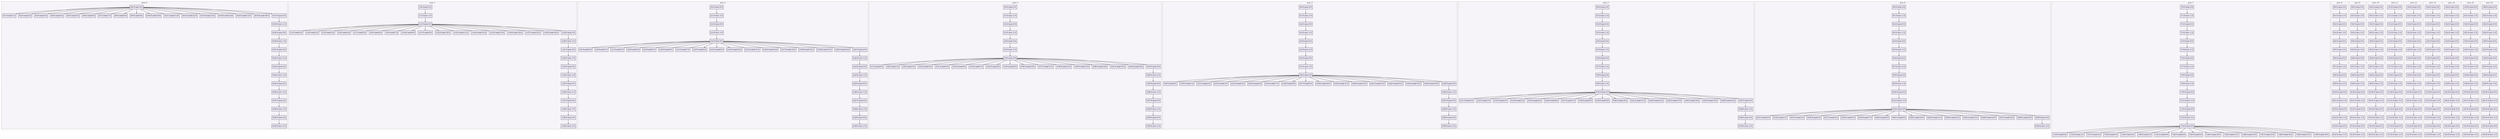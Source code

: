 digraph{node[shape=record style=filled colorscheme=purd9 fillcolor=2];subgraph cluster0{style=dashed;colorscheme=purd9;bgcolor=1;edge[arrowhead=empty];label=proc_0;0[label="0:0 0 misc 0 0"];1[label="0:1 0 send 1 0"];2[label="0:2 0 send 2 0"];3[label="0:3 0 send 3 0"];4[label="0:4 0 send 4 0"];5[label="0:5 0 send 5 0"];6[label="0:6 0 send 6 0"];7[label="0:7 0 send 7 0"];8[label="0:8 0 send 8 0"];9[label="0:9 0 send 9 0"];10[label="0:10 0 send 10 0"];11[label="0:11 0 send 11 0"];12[label="0:12 0 send 12 0"];13[label="0:13 0 send 13 0"];14[label="0:14 0 send 14 0"];15[label="0:15 0 send 15 0"];16[label="0:16 0 send 16 0"];17[label="0:17 0 misc 0 0"];18[label="0:18 0 recv -1 0"];19[label="0:19 0 misc 0 0"];20[label="0:20 0 recv -1 0"];21[label="0:21 0 misc 0 0"];22[label="0:22 0 recv -1 0"];23[label="0:23 0 misc 0 0"];24[label="0:24 0 recv -1 0"];25[label="0:25 0 misc 0 0"];26[label="0:26 0 recv -1 0"];27[label="0:27 0 misc 0 0"];28[label="0:28 0 recv -1 0"];29[label="0:29 0 misc 0 0"];30[label="0:30 0 recv -1 0"];0->1;0->2;0->3;0->4;0->5;0->6;0->7;0->8;0->9;0->10;0->11;0->12;0->13;0->14;0->15;0->16;0->17;17->18;18->19;19->20;20->21;21->22;22->23;23->24;24->25;25->26;26->27;27->28;28->29;29->30;}subgraph cluster1{style=dashed;colorscheme=purd9;bgcolor=1;edge[arrowhead=empty];label=proc_1;31[label="1:0 0 misc 0 0"];32[label="1:1 0 recv -1 0"];33[label="1:2 0 misc 0 0"];34[label="1:3 0 send 0 0"];35[label="1:4 0 send 2 0"];36[label="1:5 0 send 3 0"];37[label="1:6 0 send 4 0"];38[label="1:7 0 send 5 0"];39[label="1:8 0 send 6 0"];40[label="1:9 0 send 7 0"];41[label="1:10 0 send 8 0"];42[label="1:11 0 send 9 0"];43[label="1:12 0 send 10 0"];44[label="1:13 0 send 11 0"];45[label="1:14 0 send 12 0"];46[label="1:15 0 send 13 0"];47[label="1:16 0 send 14 0"];48[label="1:17 0 send 15 0"];49[label="1:18 0 send 16 0"];50[label="1:19 0 misc 0 0"];51[label="1:20 0 recv -1 0"];52[label="1:21 0 misc 0 0"];53[label="1:22 0 recv -1 0"];54[label="1:23 0 misc 0 0"];55[label="1:24 0 recv -1 0"];56[label="1:25 0 misc 0 0"];57[label="1:26 0 recv -1 0"];58[label="1:27 0 misc 0 0"];59[label="1:28 0 recv -1 0"];60[label="1:29 0 misc 0 0"];61[label="1:30 0 recv -1 0"];31->32;32->33;33->34;33->35;33->36;33->37;33->38;33->39;33->40;33->41;33->42;33->43;33->44;33->45;33->46;33->47;33->48;33->49;33->50;50->51;51->52;52->53;53->54;54->55;55->56;56->57;57->58;58->59;59->60;60->61;}subgraph cluster2{style=dashed;colorscheme=purd9;bgcolor=1;edge[arrowhead=empty];label=proc_2;62[label="2:0 0 misc 0 0"];63[label="2:1 0 recv -1 0"];64[label="2:2 0 misc 0 0"];65[label="2:3 0 recv -1 0"];66[label="2:4 0 misc 0 0"];67[label="2:5 0 send 0 0"];68[label="2:6 0 send 1 0"];69[label="2:7 0 send 3 0"];70[label="2:8 0 send 4 0"];71[label="2:9 0 send 5 0"];72[label="2:10 0 send 6 0"];73[label="2:11 0 send 7 0"];74[label="2:12 0 send 8 0"];75[label="2:13 0 send 9 0"];76[label="2:14 0 send 10 0"];77[label="2:15 0 send 11 0"];78[label="2:16 0 send 12 0"];79[label="2:17 0 send 13 0"];80[label="2:18 0 send 14 0"];81[label="2:19 0 send 15 0"];82[label="2:20 0 send 16 0"];83[label="2:21 0 misc 0 0"];84[label="2:22 0 recv -1 0"];85[label="2:23 0 misc 0 0"];86[label="2:24 0 recv -1 0"];87[label="2:25 0 misc 0 0"];88[label="2:26 0 recv -1 0"];89[label="2:27 0 misc 0 0"];90[label="2:28 0 recv -1 0"];91[label="2:29 0 misc 0 0"];92[label="2:30 0 recv -1 0"];62->63;63->64;64->65;65->66;66->67;66->68;66->69;66->70;66->71;66->72;66->73;66->74;66->75;66->76;66->77;66->78;66->79;66->80;66->81;66->82;66->83;83->84;84->85;85->86;86->87;87->88;88->89;89->90;90->91;91->92;}subgraph cluster3{style=dashed;colorscheme=purd9;bgcolor=1;edge[arrowhead=empty];label=proc_3;93[label="3:0 0 misc 0 0"];94[label="3:1 0 recv -1 0"];95[label="3:2 0 misc 0 0"];96[label="3:3 0 recv -1 0"];97[label="3:4 0 misc 0 0"];98[label="3:5 0 recv -1 0"];99[label="3:6 0 misc 0 0"];100[label="3:7 0 send 0 0"];101[label="3:8 0 send 1 0"];102[label="3:9 0 send 2 0"];103[label="3:10 0 send 4 0"];104[label="3:11 0 send 5 0"];105[label="3:12 0 send 6 0"];106[label="3:13 0 send 7 0"];107[label="3:14 0 send 8 0"];108[label="3:15 0 send 9 0"];109[label="3:16 0 send 10 0"];110[label="3:17 0 send 11 0"];111[label="3:18 0 send 12 0"];112[label="3:19 0 send 13 0"];113[label="3:20 0 send 14 0"];114[label="3:21 0 send 15 0"];115[label="3:22 0 send 16 0"];116[label="3:23 0 misc 0 0"];117[label="3:24 0 recv -1 0"];118[label="3:25 0 misc 0 0"];119[label="3:26 0 recv -1 0"];120[label="3:27 0 misc 0 0"];121[label="3:28 0 recv -1 0"];122[label="3:29 0 misc 0 0"];123[label="3:30 0 recv -1 0"];93->94;94->95;95->96;96->97;97->98;98->99;99->100;99->101;99->102;99->103;99->104;99->105;99->106;99->107;99->108;99->109;99->110;99->111;99->112;99->113;99->114;99->115;99->116;116->117;117->118;118->119;119->120;120->121;121->122;122->123;}subgraph cluster4{style=dashed;colorscheme=purd9;bgcolor=1;edge[arrowhead=empty];label=proc_4;124[label="4:0 0 misc 0 0"];125[label="4:1 0 recv -1 0"];126[label="4:2 0 misc 0 0"];127[label="4:3 0 recv -1 0"];128[label="4:4 0 misc 0 0"];129[label="4:5 0 recv -1 0"];130[label="4:6 0 misc 0 0"];131[label="4:7 0 recv -1 0"];132[label="4:8 0 misc 0 0"];133[label="4:9 0 send 0 0"];134[label="4:10 0 send 1 0"];135[label="4:11 0 send 2 0"];136[label="4:12 0 send 3 0"];137[label="4:13 0 send 5 0"];138[label="4:14 0 send 6 0"];139[label="4:15 0 send 7 0"];140[label="4:16 0 send 8 0"];141[label="4:17 0 send 9 0"];142[label="4:18 0 send 10 0"];143[label="4:19 0 send 11 0"];144[label="4:20 0 send 12 0"];145[label="4:21 0 send 13 0"];146[label="4:22 0 send 14 0"];147[label="4:23 0 send 15 0"];148[label="4:24 0 send 16 0"];149[label="4:25 0 misc 0 0"];150[label="4:26 0 recv -1 0"];151[label="4:27 0 misc 0 0"];152[label="4:28 0 recv -1 0"];153[label="4:29 0 misc 0 0"];154[label="4:30 0 recv -1 0"];124->125;125->126;126->127;127->128;128->129;129->130;130->131;131->132;132->133;132->134;132->135;132->136;132->137;132->138;132->139;132->140;132->141;132->142;132->143;132->144;132->145;132->146;132->147;132->148;132->149;149->150;150->151;151->152;152->153;153->154;}subgraph cluster5{style=dashed;colorscheme=purd9;bgcolor=1;edge[arrowhead=empty];label=proc_5;155[label="5:0 0 misc 0 0"];156[label="5:1 0 recv -1 0"];157[label="5:2 0 misc 0 0"];158[label="5:3 0 recv -1 0"];159[label="5:4 0 misc 0 0"];160[label="5:5 0 recv -1 0"];161[label="5:6 0 misc 0 0"];162[label="5:7 0 recv -1 0"];163[label="5:8 0 misc 0 0"];164[label="5:9 0 recv -1 0"];165[label="5:10 0 misc 0 0"];166[label="5:11 0 send 0 0"];167[label="5:12 0 send 1 0"];168[label="5:13 0 send 2 0"];169[label="5:14 0 send 3 0"];170[label="5:15 0 send 4 0"];171[label="5:16 0 send 6 0"];172[label="5:17 0 send 7 0"];173[label="5:18 0 send 8 0"];174[label="5:19 0 send 9 0"];175[label="5:20 0 send 10 0"];176[label="5:21 0 send 11 0"];177[label="5:22 0 send 12 0"];178[label="5:23 0 send 13 0"];179[label="5:24 0 send 14 0"];180[label="5:25 0 send 15 0"];181[label="5:26 0 send 16 0"];182[label="5:27 0 misc 0 0"];183[label="5:28 0 recv -1 0"];184[label="5:29 0 misc 0 0"];185[label="5:30 0 recv -1 0"];155->156;156->157;157->158;158->159;159->160;160->161;161->162;162->163;163->164;164->165;165->166;165->167;165->168;165->169;165->170;165->171;165->172;165->173;165->174;165->175;165->176;165->177;165->178;165->179;165->180;165->181;165->182;182->183;183->184;184->185;}subgraph cluster6{style=dashed;colorscheme=purd9;bgcolor=1;edge[arrowhead=empty];label=proc_6;186[label="6:0 0 misc 0 0"];187[label="6:1 0 recv -1 0"];188[label="6:2 0 misc 0 0"];189[label="6:3 0 recv -1 0"];190[label="6:4 0 misc 0 0"];191[label="6:5 0 recv -1 0"];192[label="6:6 0 misc 0 0"];193[label="6:7 0 recv -1 0"];194[label="6:8 0 misc 0 0"];195[label="6:9 0 recv -1 0"];196[label="6:10 0 misc 0 0"];197[label="6:11 0 recv -1 0"];198[label="6:12 0 misc 0 0"];199[label="6:13 0 send 0 0"];200[label="6:14 0 send 1 0"];201[label="6:15 0 send 2 0"];202[label="6:16 0 send 3 0"];203[label="6:17 0 send 4 0"];204[label="6:18 0 send 5 0"];205[label="6:19 0 send 7 0"];206[label="6:20 0 send 8 0"];207[label="6:21 0 send 9 0"];208[label="6:22 0 send 10 0"];209[label="6:23 0 send 11 0"];210[label="6:24 0 send 12 0"];211[label="6:25 0 send 13 0"];212[label="6:26 0 send 14 0"];213[label="6:27 0 send 15 0"];214[label="6:28 0 send 16 0"];215[label="6:29 0 misc 0 0"];216[label="6:30 0 recv -1 0"];186->187;187->188;188->189;189->190;190->191;191->192;192->193;193->194;194->195;195->196;196->197;197->198;198->199;198->200;198->201;198->202;198->203;198->204;198->205;198->206;198->207;198->208;198->209;198->210;198->211;198->212;198->213;198->214;198->215;215->216;}subgraph cluster7{style=dashed;colorscheme=purd9;bgcolor=1;edge[arrowhead=empty];label=proc_7;217[label="7:0 0 misc 0 0"];218[label="7:1 0 recv -1 0"];219[label="7:2 0 misc 0 0"];220[label="7:3 0 recv -1 0"];221[label="7:4 0 misc 0 0"];222[label="7:5 0 recv -1 0"];223[label="7:6 0 misc 0 0"];224[label="7:7 0 recv -1 0"];225[label="7:8 0 misc 0 0"];226[label="7:9 0 recv -1 0"];227[label="7:10 0 misc 0 0"];228[label="7:11 0 recv -1 0"];229[label="7:12 0 misc 0 0"];230[label="7:13 0 recv -1 0"];231[label="7:14 0 misc 0 0"];232[label="7:15 0 send 0 0"];233[label="7:16 0 send 1 0"];234[label="7:17 0 send 2 0"];235[label="7:18 0 send 3 0"];236[label="7:19 0 send 4 0"];237[label="7:20 0 send 5 0"];238[label="7:21 0 send 6 0"];239[label="7:22 0 send 8 0"];240[label="7:23 0 send 9 0"];241[label="7:24 0 send 10 0"];242[label="7:25 0 send 11 0"];243[label="7:26 0 send 12 0"];244[label="7:27 0 send 13 0"];245[label="7:28 0 send 14 0"];246[label="7:29 0 send 15 0"];247[label="7:30 0 send 16 0"];217->218;218->219;219->220;220->221;221->222;222->223;223->224;224->225;225->226;226->227;227->228;228->229;229->230;230->231;231->232;231->233;231->234;231->235;231->236;231->237;231->238;231->239;231->240;231->241;231->242;231->243;231->244;231->245;231->246;231->247;}subgraph cluster8{style=dashed;colorscheme=purd9;bgcolor=1;edge[arrowhead=empty];label=proc_8;248[label="8:0 0 misc 0 0"];249[label="8:1 0 recv -1 0"];250[label="8:2 0 misc 0 0"];251[label="8:3 0 recv -1 0"];252[label="8:4 0 misc 0 0"];253[label="8:5 0 recv -1 0"];254[label="8:6 0 misc 0 0"];255[label="8:7 0 recv -1 0"];256[label="8:8 0 misc 0 0"];257[label="8:9 0 recv -1 0"];258[label="8:10 0 misc 0 0"];259[label="8:11 0 recv -1 0"];260[label="8:12 0 misc 0 0"];261[label="8:13 0 recv -1 0"];262[label="8:14 0 misc 0 0"];263[label="8:15 0 recv -1 0"];248->249;249->250;250->251;251->252;252->253;253->254;254->255;255->256;256->257;257->258;258->259;259->260;260->261;261->262;262->263;}subgraph cluster9{style=dashed;colorscheme=purd9;bgcolor=1;edge[arrowhead=empty];label=proc_9;264[label="9:0 0 misc 0 0"];265[label="9:1 0 recv -1 0"];266[label="9:2 0 misc 0 0"];267[label="9:3 0 recv -1 0"];268[label="9:4 0 misc 0 0"];269[label="9:5 0 recv -1 0"];270[label="9:6 0 misc 0 0"];271[label="9:7 0 recv -1 0"];272[label="9:8 0 misc 0 0"];273[label="9:9 0 recv -1 0"];274[label="9:10 0 misc 0 0"];275[label="9:11 0 recv -1 0"];276[label="9:12 0 misc 0 0"];277[label="9:13 0 recv -1 0"];278[label="9:14 0 misc 0 0"];279[label="9:15 0 recv -1 0"];264->265;265->266;266->267;267->268;268->269;269->270;270->271;271->272;272->273;273->274;274->275;275->276;276->277;277->278;278->279;}subgraph cluster10{style=dashed;colorscheme=purd9;bgcolor=1;edge[arrowhead=empty];label=proc_10;280[label="10:0 0 misc 0 0"];281[label="10:1 0 recv -1 0"];282[label="10:2 0 misc 0 0"];283[label="10:3 0 recv -1 0"];284[label="10:4 0 misc 0 0"];285[label="10:5 0 recv -1 0"];286[label="10:6 0 misc 0 0"];287[label="10:7 0 recv -1 0"];288[label="10:8 0 misc 0 0"];289[label="10:9 0 recv -1 0"];290[label="10:10 0 misc 0 0"];291[label="10:11 0 recv -1 0"];292[label="10:12 0 misc 0 0"];293[label="10:13 0 recv -1 0"];294[label="10:14 0 misc 0 0"];295[label="10:15 0 recv -1 0"];280->281;281->282;282->283;283->284;284->285;285->286;286->287;287->288;288->289;289->290;290->291;291->292;292->293;293->294;294->295;}subgraph cluster11{style=dashed;colorscheme=purd9;bgcolor=1;edge[arrowhead=empty];label=proc_11;296[label="11:0 0 misc 0 0"];297[label="11:1 0 recv -1 0"];298[label="11:2 0 misc 0 0"];299[label="11:3 0 recv -1 0"];300[label="11:4 0 misc 0 0"];301[label="11:5 0 recv -1 0"];302[label="11:6 0 misc 0 0"];303[label="11:7 0 recv -1 0"];304[label="11:8 0 misc 0 0"];305[label="11:9 0 recv -1 0"];306[label="11:10 0 misc 0 0"];307[label="11:11 0 recv -1 0"];308[label="11:12 0 misc 0 0"];309[label="11:13 0 recv -1 0"];310[label="11:14 0 misc 0 0"];311[label="11:15 0 recv -1 0"];296->297;297->298;298->299;299->300;300->301;301->302;302->303;303->304;304->305;305->306;306->307;307->308;308->309;309->310;310->311;}subgraph cluster12{style=dashed;colorscheme=purd9;bgcolor=1;edge[arrowhead=empty];label=proc_12;312[label="12:0 0 misc 0 0"];313[label="12:1 0 recv -1 0"];314[label="12:2 0 misc 0 0"];315[label="12:3 0 recv -1 0"];316[label="12:4 0 misc 0 0"];317[label="12:5 0 recv -1 0"];318[label="12:6 0 misc 0 0"];319[label="12:7 0 recv -1 0"];320[label="12:8 0 misc 0 0"];321[label="12:9 0 recv -1 0"];322[label="12:10 0 misc 0 0"];323[label="12:11 0 recv -1 0"];324[label="12:12 0 misc 0 0"];325[label="12:13 0 recv -1 0"];326[label="12:14 0 misc 0 0"];327[label="12:15 0 recv -1 0"];312->313;313->314;314->315;315->316;316->317;317->318;318->319;319->320;320->321;321->322;322->323;323->324;324->325;325->326;326->327;}subgraph cluster13{style=dashed;colorscheme=purd9;bgcolor=1;edge[arrowhead=empty];label=proc_13;328[label="13:0 0 misc 0 0"];329[label="13:1 0 recv -1 0"];330[label="13:2 0 misc 0 0"];331[label="13:3 0 recv -1 0"];332[label="13:4 0 misc 0 0"];333[label="13:5 0 recv -1 0"];334[label="13:6 0 misc 0 0"];335[label="13:7 0 recv -1 0"];336[label="13:8 0 misc 0 0"];337[label="13:9 0 recv -1 0"];338[label="13:10 0 misc 0 0"];339[label="13:11 0 recv -1 0"];340[label="13:12 0 misc 0 0"];341[label="13:13 0 recv -1 0"];342[label="13:14 0 misc 0 0"];343[label="13:15 0 recv -1 0"];328->329;329->330;330->331;331->332;332->333;333->334;334->335;335->336;336->337;337->338;338->339;339->340;340->341;341->342;342->343;}subgraph cluster14{style=dashed;colorscheme=purd9;bgcolor=1;edge[arrowhead=empty];label=proc_14;344[label="14:0 0 misc 0 0"];345[label="14:1 0 recv -1 0"];346[label="14:2 0 misc 0 0"];347[label="14:3 0 recv -1 0"];348[label="14:4 0 misc 0 0"];349[label="14:5 0 recv -1 0"];350[label="14:6 0 misc 0 0"];351[label="14:7 0 recv -1 0"];352[label="14:8 0 misc 0 0"];353[label="14:9 0 recv -1 0"];354[label="14:10 0 misc 0 0"];355[label="14:11 0 recv -1 0"];356[label="14:12 0 misc 0 0"];357[label="14:13 0 recv -1 0"];358[label="14:14 0 misc 0 0"];359[label="14:15 0 recv -1 0"];344->345;345->346;346->347;347->348;348->349;349->350;350->351;351->352;352->353;353->354;354->355;355->356;356->357;357->358;358->359;}subgraph cluster15{style=dashed;colorscheme=purd9;bgcolor=1;edge[arrowhead=empty];label=proc_15;360[label="15:0 0 misc 0 0"];361[label="15:1 0 recv -1 0"];362[label="15:2 0 misc 0 0"];363[label="15:3 0 recv -1 0"];364[label="15:4 0 misc 0 0"];365[label="15:5 0 recv -1 0"];366[label="15:6 0 misc 0 0"];367[label="15:7 0 recv -1 0"];368[label="15:8 0 misc 0 0"];369[label="15:9 0 recv -1 0"];370[label="15:10 0 misc 0 0"];371[label="15:11 0 recv -1 0"];372[label="15:12 0 misc 0 0"];373[label="15:13 0 recv -1 0"];374[label="15:14 0 misc 0 0"];375[label="15:15 0 recv -1 0"];360->361;361->362;362->363;363->364;364->365;365->366;366->367;367->368;368->369;369->370;370->371;371->372;372->373;373->374;374->375;}subgraph cluster16{style=dashed;colorscheme=purd9;bgcolor=1;edge[arrowhead=empty];label=proc_16;376[label="16:0 0 misc 0 0"];377[label="16:1 0 recv -1 0"];378[label="16:2 0 misc 0 0"];379[label="16:3 0 recv -1 0"];380[label="16:4 0 misc 0 0"];381[label="16:5 0 recv -1 0"];382[label="16:6 0 misc 0 0"];383[label="16:7 0 recv -1 0"];384[label="16:8 0 misc 0 0"];385[label="16:9 0 recv -1 0"];386[label="16:10 0 misc 0 0"];387[label="16:11 0 recv -1 0"];388[label="16:12 0 misc 0 0"];389[label="16:13 0 recv -1 0"];390[label="16:14 0 misc 0 0"];391[label="16:15 0 recv -1 0"];376->377;377->378;378->379;379->380;380->381;381->382;382->383;383->384;384->385;385->386;386->387;387->388;388->389;389->390;390->391;}}